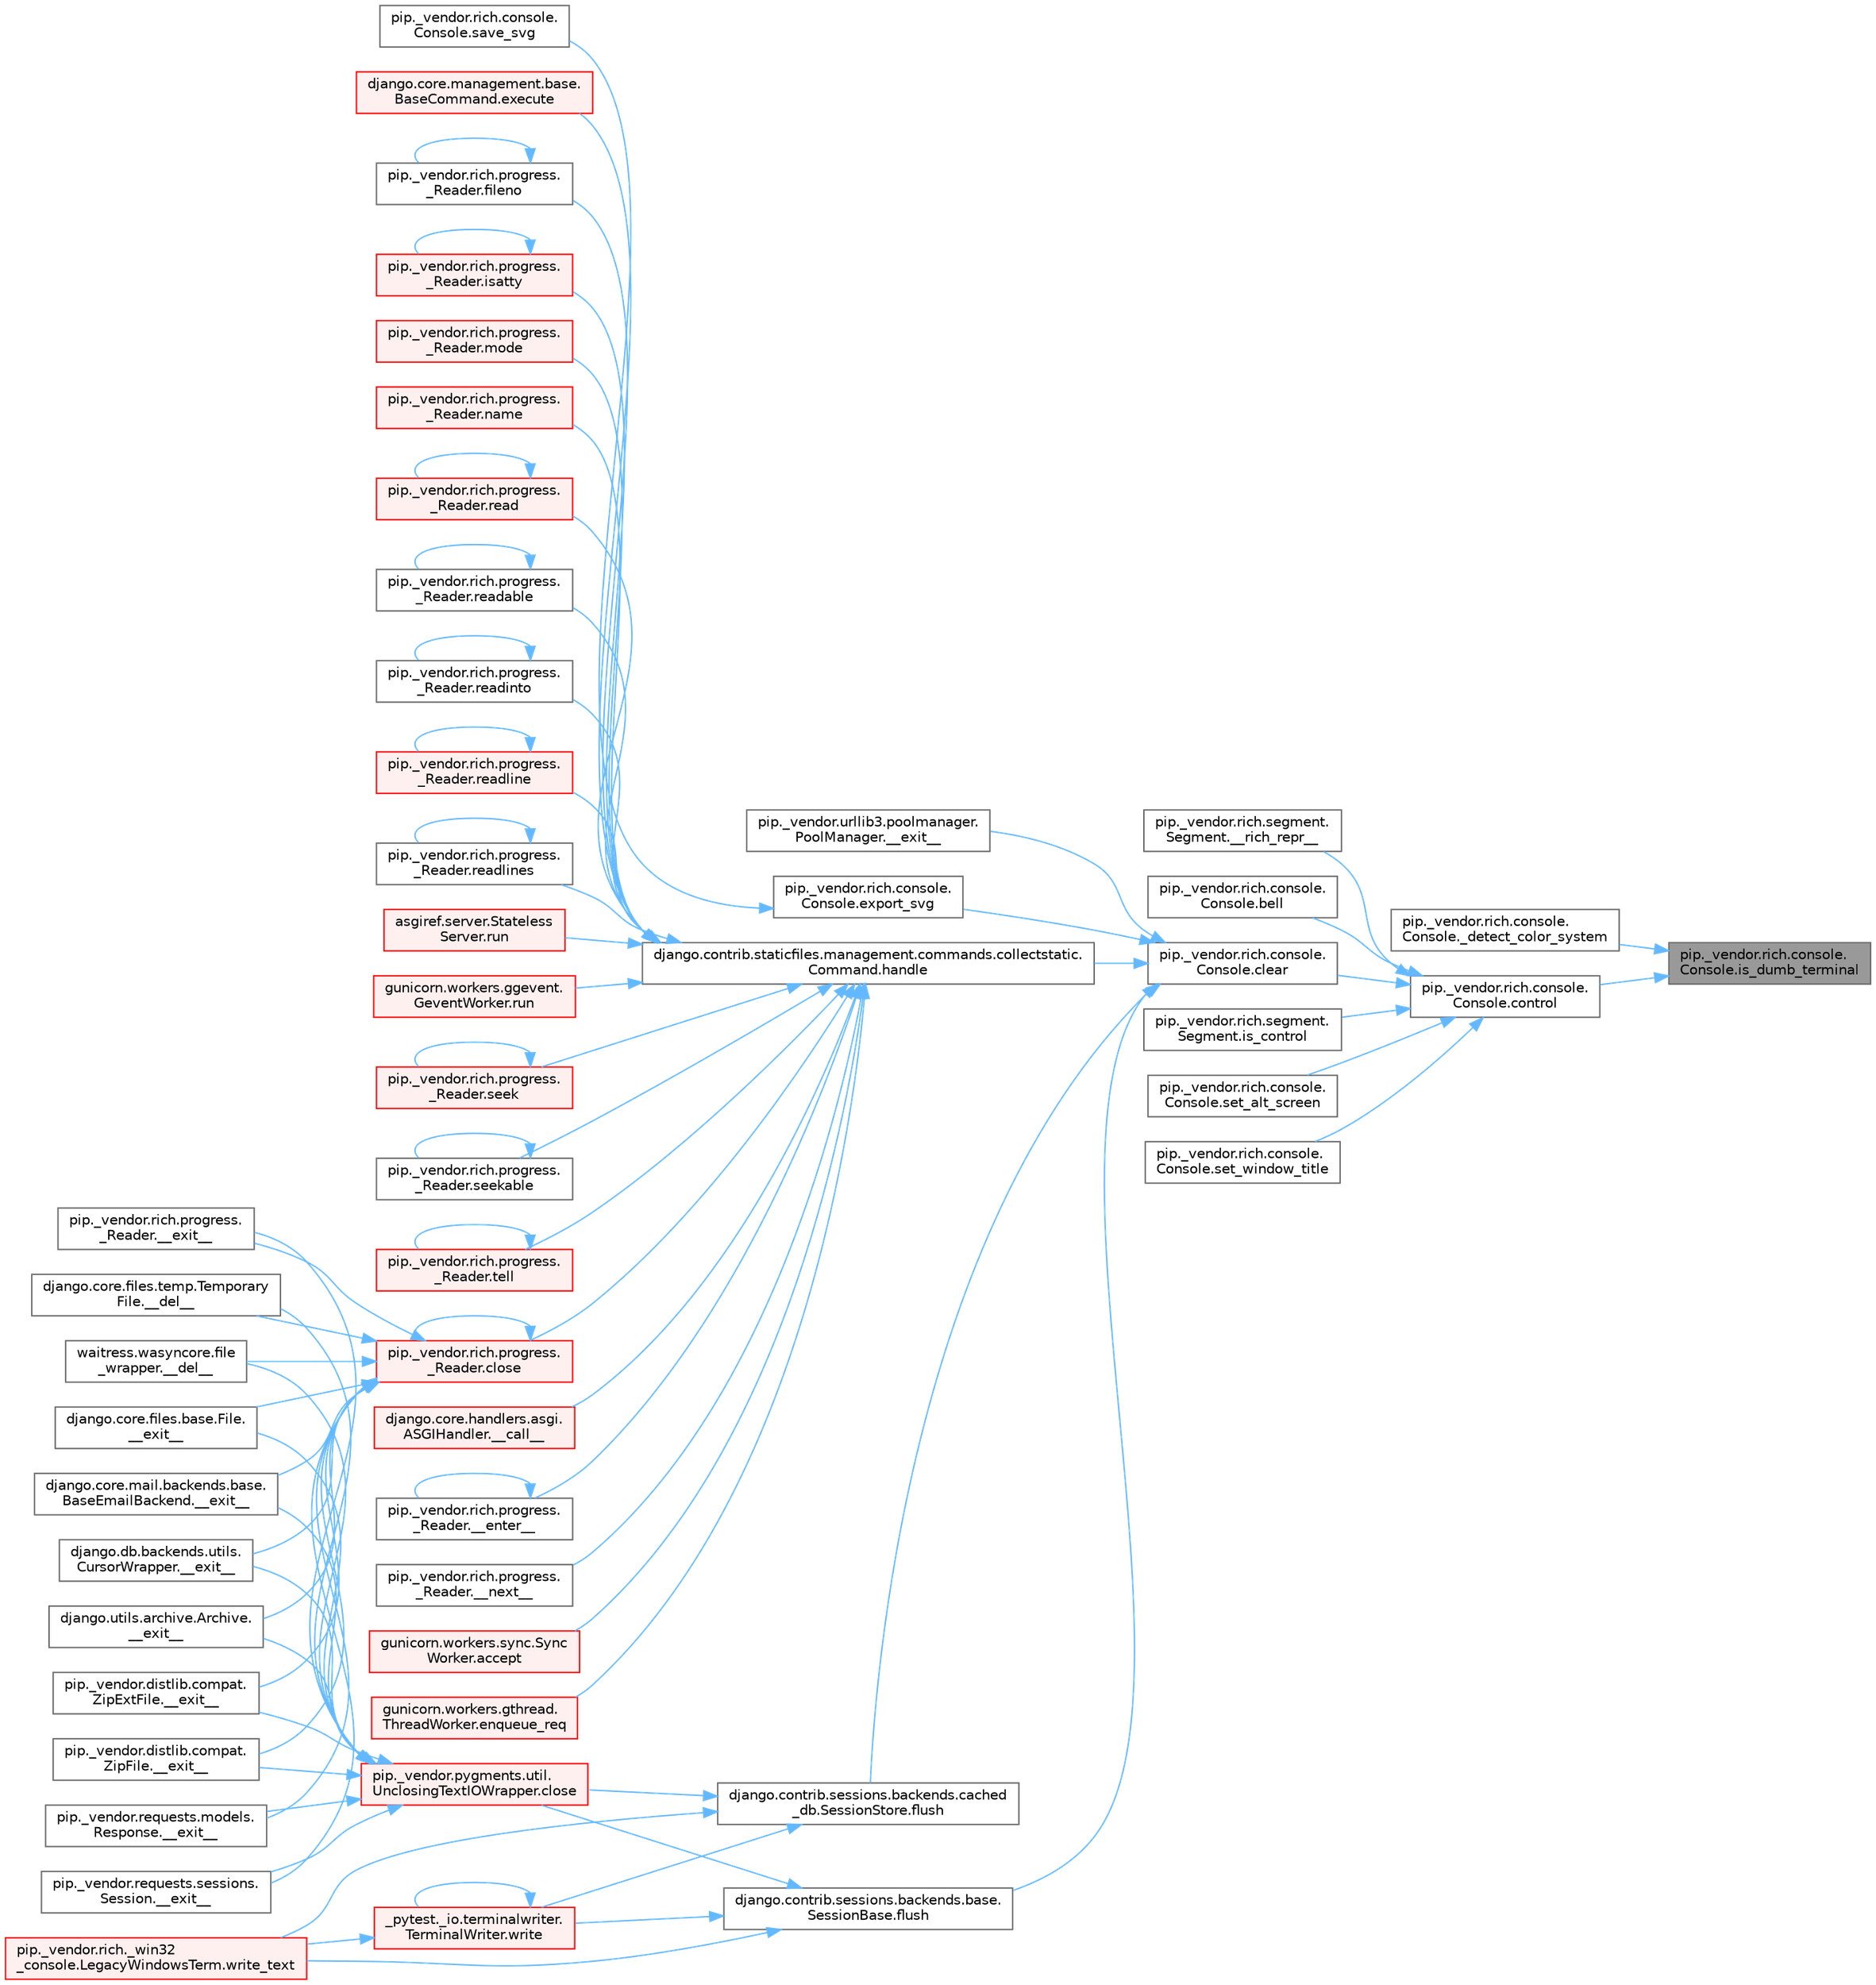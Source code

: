 digraph "pip._vendor.rich.console.Console.is_dumb_terminal"
{
 // LATEX_PDF_SIZE
  bgcolor="transparent";
  edge [fontname=Helvetica,fontsize=10,labelfontname=Helvetica,labelfontsize=10];
  node [fontname=Helvetica,fontsize=10,shape=box,height=0.2,width=0.4];
  rankdir="RL";
  Node1 [id="Node000001",label="pip._vendor.rich.console.\lConsole.is_dumb_terminal",height=0.2,width=0.4,color="gray40", fillcolor="grey60", style="filled", fontcolor="black",tooltip=" "];
  Node1 -> Node2 [id="edge1_Node000001_Node000002",dir="back",color="steelblue1",style="solid",tooltip=" "];
  Node2 [id="Node000002",label="pip._vendor.rich.console.\lConsole._detect_color_system",height=0.2,width=0.4,color="grey40", fillcolor="white", style="filled",URL="$classpip_1_1__vendor_1_1rich_1_1console_1_1_console.html#a6754bc9279773e1e7da952846d46c700",tooltip=" "];
  Node1 -> Node3 [id="edge2_Node000001_Node000003",dir="back",color="steelblue1",style="solid",tooltip=" "];
  Node3 [id="Node000003",label="pip._vendor.rich.console.\lConsole.control",height=0.2,width=0.4,color="grey40", fillcolor="white", style="filled",URL="$classpip_1_1__vendor_1_1rich_1_1console_1_1_console.html#a8ab200feaa21a0a6894c1b84e46ce9bd",tooltip=" "];
  Node3 -> Node4 [id="edge3_Node000003_Node000004",dir="back",color="steelblue1",style="solid",tooltip=" "];
  Node4 [id="Node000004",label="pip._vendor.rich.segment.\lSegment.__rich_repr__",height=0.2,width=0.4,color="grey40", fillcolor="white", style="filled",URL="$classpip_1_1__vendor_1_1rich_1_1segment_1_1_segment.html#a74fd1384097a81b6f59516eaa0aa948e",tooltip=" "];
  Node3 -> Node5 [id="edge4_Node000003_Node000005",dir="back",color="steelblue1",style="solid",tooltip=" "];
  Node5 [id="Node000005",label="pip._vendor.rich.console.\lConsole.bell",height=0.2,width=0.4,color="grey40", fillcolor="white", style="filled",URL="$classpip_1_1__vendor_1_1rich_1_1console_1_1_console.html#a348eb00855bc260c0ae58310833e97d0",tooltip=" "];
  Node3 -> Node6 [id="edge5_Node000003_Node000006",dir="back",color="steelblue1",style="solid",tooltip=" "];
  Node6 [id="Node000006",label="pip._vendor.rich.console.\lConsole.clear",height=0.2,width=0.4,color="grey40", fillcolor="white", style="filled",URL="$classpip_1_1__vendor_1_1rich_1_1console_1_1_console.html#a070ad8e3a6105d8de88b03a9e1f3a17f",tooltip=" "];
  Node6 -> Node7 [id="edge6_Node000006_Node000007",dir="back",color="steelblue1",style="solid",tooltip=" "];
  Node7 [id="Node000007",label="pip._vendor.urllib3.poolmanager.\lPoolManager.__exit__",height=0.2,width=0.4,color="grey40", fillcolor="white", style="filled",URL="$classpip_1_1__vendor_1_1urllib3_1_1poolmanager_1_1_pool_manager.html#a75163405928e50c780bcbf8921907136",tooltip=" "];
  Node6 -> Node8 [id="edge7_Node000006_Node000008",dir="back",color="steelblue1",style="solid",tooltip=" "];
  Node8 [id="Node000008",label="pip._vendor.rich.console.\lConsole.export_svg",height=0.2,width=0.4,color="grey40", fillcolor="white", style="filled",URL="$classpip_1_1__vendor_1_1rich_1_1console_1_1_console.html#ab76a5040ab201da4e89130b7b884a74b",tooltip=" "];
  Node8 -> Node9 [id="edge8_Node000008_Node000009",dir="back",color="steelblue1",style="solid",tooltip=" "];
  Node9 [id="Node000009",label="pip._vendor.rich.console.\lConsole.save_svg",height=0.2,width=0.4,color="grey40", fillcolor="white", style="filled",URL="$classpip_1_1__vendor_1_1rich_1_1console_1_1_console.html#a51de7478289d31f29eb250e4dbcd14db",tooltip=" "];
  Node6 -> Node10 [id="edge9_Node000006_Node000010",dir="back",color="steelblue1",style="solid",tooltip=" "];
  Node10 [id="Node000010",label="django.contrib.sessions.backends.base.\lSessionBase.flush",height=0.2,width=0.4,color="grey40", fillcolor="white", style="filled",URL="$classdjango_1_1contrib_1_1sessions_1_1backends_1_1base_1_1_session_base.html#a915ab38003d5f0be1ce9f849583910bb",tooltip=" "];
  Node10 -> Node11 [id="edge10_Node000010_Node000011",dir="back",color="steelblue1",style="solid",tooltip=" "];
  Node11 [id="Node000011",label="pip._vendor.pygments.util.\lUnclosingTextIOWrapper.close",height=0.2,width=0.4,color="red", fillcolor="#FFF0F0", style="filled",URL="$classpip_1_1__vendor_1_1pygments_1_1util_1_1_unclosing_text_i_o_wrapper.html#a8b7334932e365946b03244a148e50846",tooltip=" "];
  Node11 -> Node12 [id="edge11_Node000011_Node000012",dir="back",color="steelblue1",style="solid",tooltip=" "];
  Node12 [id="Node000012",label="django.core.files.temp.Temporary\lFile.__del__",height=0.2,width=0.4,color="grey40", fillcolor="white", style="filled",URL="$classdjango_1_1core_1_1files_1_1temp_1_1_temporary_file.html#a95809e90e91ff4f43e62813734a1ff5f",tooltip=" "];
  Node11 -> Node13 [id="edge12_Node000011_Node000013",dir="back",color="steelblue1",style="solid",tooltip=" "];
  Node13 [id="Node000013",label="waitress.wasyncore.file\l_wrapper.__del__",height=0.2,width=0.4,color="grey40", fillcolor="white", style="filled",URL="$classwaitress_1_1wasyncore_1_1file__wrapper.html#a4e25ecc24a6210bc5e295c433e632780",tooltip=" "];
  Node11 -> Node14 [id="edge13_Node000011_Node000014",dir="back",color="steelblue1",style="solid",tooltip=" "];
  Node14 [id="Node000014",label="django.core.files.base.File.\l__exit__",height=0.2,width=0.4,color="grey40", fillcolor="white", style="filled",URL="$classdjango_1_1core_1_1files_1_1base_1_1_file.html#ae0b1191c5014d84fee107227495e239c",tooltip=" "];
  Node11 -> Node15 [id="edge14_Node000011_Node000015",dir="back",color="steelblue1",style="solid",tooltip=" "];
  Node15 [id="Node000015",label="django.core.mail.backends.base.\lBaseEmailBackend.__exit__",height=0.2,width=0.4,color="grey40", fillcolor="white", style="filled",URL="$classdjango_1_1core_1_1mail_1_1backends_1_1base_1_1_base_email_backend.html#ab6610ac0ed4aba1a8172e85b59065503",tooltip=" "];
  Node11 -> Node16 [id="edge15_Node000011_Node000016",dir="back",color="steelblue1",style="solid",tooltip=" "];
  Node16 [id="Node000016",label="django.db.backends.utils.\lCursorWrapper.__exit__",height=0.2,width=0.4,color="grey40", fillcolor="white", style="filled",URL="$classdjango_1_1db_1_1backends_1_1utils_1_1_cursor_wrapper.html#a02f5176bb3b2e598d12ac8fdf26f3496",tooltip=" "];
  Node11 -> Node17 [id="edge16_Node000011_Node000017",dir="back",color="steelblue1",style="solid",tooltip=" "];
  Node17 [id="Node000017",label="django.utils.archive.Archive.\l__exit__",height=0.2,width=0.4,color="grey40", fillcolor="white", style="filled",URL="$classdjango_1_1utils_1_1archive_1_1_archive.html#a9a50df9316e6d45236868d7561a13d78",tooltip=" "];
  Node11 -> Node18 [id="edge17_Node000011_Node000018",dir="back",color="steelblue1",style="solid",tooltip=" "];
  Node18 [id="Node000018",label="pip._vendor.distlib.compat.\lZipExtFile.__exit__",height=0.2,width=0.4,color="grey40", fillcolor="white", style="filled",URL="$classpip_1_1__vendor_1_1distlib_1_1compat_1_1_zip_ext_file.html#ad18398fe6a9f5109a3b0a62aa29d830c",tooltip=" "];
  Node11 -> Node19 [id="edge18_Node000011_Node000019",dir="back",color="steelblue1",style="solid",tooltip=" "];
  Node19 [id="Node000019",label="pip._vendor.distlib.compat.\lZipFile.__exit__",height=0.2,width=0.4,color="grey40", fillcolor="white", style="filled",URL="$classpip_1_1__vendor_1_1distlib_1_1compat_1_1_zip_file.html#ae730617981b5947edb5f7838f1caabb4",tooltip=" "];
  Node11 -> Node20 [id="edge19_Node000011_Node000020",dir="back",color="steelblue1",style="solid",tooltip=" "];
  Node20 [id="Node000020",label="pip._vendor.requests.models.\lResponse.__exit__",height=0.2,width=0.4,color="grey40", fillcolor="white", style="filled",URL="$classpip_1_1__vendor_1_1requests_1_1models_1_1_response.html#a1f5f32680ba6cd5002b2c19b7b8b0705",tooltip=" "];
  Node11 -> Node21 [id="edge20_Node000011_Node000021",dir="back",color="steelblue1",style="solid",tooltip=" "];
  Node21 [id="Node000021",label="pip._vendor.requests.sessions.\lSession.__exit__",height=0.2,width=0.4,color="grey40", fillcolor="white", style="filled",URL="$classpip_1_1__vendor_1_1requests_1_1sessions_1_1_session.html#aa063240820ab2fc28ed471a014a47963",tooltip=" "];
  Node11 -> Node22 [id="edge21_Node000011_Node000022",dir="back",color="steelblue1",style="solid",tooltip=" "];
  Node22 [id="Node000022",label="pip._vendor.rich.progress.\l_Reader.__exit__",height=0.2,width=0.4,color="grey40", fillcolor="white", style="filled",URL="$classpip_1_1__vendor_1_1rich_1_1progress_1_1___reader.html#a82781ca9c3ea0f5a0a3f9bd309e05b85",tooltip=" "];
  Node10 -> Node174 [id="edge22_Node000010_Node000174",dir="back",color="steelblue1",style="solid",tooltip=" "];
  Node174 [id="Node000174",label="_pytest._io.terminalwriter.\lTerminalWriter.write",height=0.2,width=0.4,color="red", fillcolor="#FFF0F0", style="filled",URL="$class__pytest_1_1__io_1_1terminalwriter_1_1_terminal_writer.html#ab011b237aec5bafbe3761ee6eceaa5b1",tooltip=" "];
  Node174 -> Node174 [id="edge23_Node000174_Node000174",dir="back",color="steelblue1",style="solid",tooltip=" "];
  Node174 -> Node666 [id="edge24_Node000174_Node000666",dir="back",color="steelblue1",style="solid",tooltip=" "];
  Node666 [id="Node000666",label="pip._vendor.rich._win32\l_console.LegacyWindowsTerm.write_text",height=0.2,width=0.4,color="red", fillcolor="#FFF0F0", style="filled",URL="$classpip_1_1__vendor_1_1rich_1_1__win32__console_1_1_legacy_windows_term.html#a285165149598e15cac2caf4d03385612",tooltip=" "];
  Node10 -> Node666 [id="edge25_Node000010_Node000666",dir="back",color="steelblue1",style="solid",tooltip=" "];
  Node6 -> Node173 [id="edge26_Node000006_Node000173",dir="back",color="steelblue1",style="solid",tooltip=" "];
  Node173 [id="Node000173",label="django.contrib.sessions.backends.cached\l_db.SessionStore.flush",height=0.2,width=0.4,color="grey40", fillcolor="white", style="filled",URL="$classdjango_1_1contrib_1_1sessions_1_1backends_1_1cached__db_1_1_session_store.html#a6df5f77231b222833b8d76f1a4b0c57d",tooltip=" "];
  Node173 -> Node11 [id="edge27_Node000173_Node000011",dir="back",color="steelblue1",style="solid",tooltip=" "];
  Node173 -> Node174 [id="edge28_Node000173_Node000174",dir="back",color="steelblue1",style="solid",tooltip=" "];
  Node173 -> Node666 [id="edge29_Node000173_Node000666",dir="back",color="steelblue1",style="solid",tooltip=" "];
  Node6 -> Node159 [id="edge30_Node000006_Node000159",dir="back",color="steelblue1",style="solid",tooltip=" "];
  Node159 [id="Node000159",label="django.contrib.staticfiles.management.commands.collectstatic.\lCommand.handle",height=0.2,width=0.4,color="grey40", fillcolor="white", style="filled",URL="$classdjango_1_1contrib_1_1staticfiles_1_1management_1_1commands_1_1collectstatic_1_1_command.html#a77042fe151f5e5c26990bdd187c9f21e",tooltip=" "];
  Node159 -> Node160 [id="edge31_Node000159_Node000160",dir="back",color="steelblue1",style="solid",tooltip=" "];
  Node160 [id="Node000160",label="django.core.handlers.asgi.\lASGIHandler.__call__",height=0.2,width=0.4,color="red", fillcolor="#FFF0F0", style="filled",URL="$classdjango_1_1core_1_1handlers_1_1asgi_1_1_a_s_g_i_handler.html#a22b4781bb9089ff078a3e64dd2f48dce",tooltip=" "];
  Node159 -> Node161 [id="edge32_Node000159_Node000161",dir="back",color="steelblue1",style="solid",tooltip=" "];
  Node161 [id="Node000161",label="pip._vendor.rich.progress.\l_Reader.__enter__",height=0.2,width=0.4,color="grey40", fillcolor="white", style="filled",URL="$classpip_1_1__vendor_1_1rich_1_1progress_1_1___reader.html#a9c3bb756d7d5d66aa484c6d25fef6d8a",tooltip=" "];
  Node161 -> Node161 [id="edge33_Node000161_Node000161",dir="back",color="steelblue1",style="solid",tooltip=" "];
  Node159 -> Node162 [id="edge34_Node000159_Node000162",dir="back",color="steelblue1",style="solid",tooltip=" "];
  Node162 [id="Node000162",label="pip._vendor.rich.progress.\l_Reader.__next__",height=0.2,width=0.4,color="grey40", fillcolor="white", style="filled",URL="$classpip_1_1__vendor_1_1rich_1_1progress_1_1___reader.html#a9434dfa9ada5623d6fb72996bf354ffe",tooltip=" "];
  Node159 -> Node163 [id="edge35_Node000159_Node000163",dir="back",color="steelblue1",style="solid",tooltip=" "];
  Node163 [id="Node000163",label="gunicorn.workers.sync.Sync\lWorker.accept",height=0.2,width=0.4,color="red", fillcolor="#FFF0F0", style="filled",URL="$classgunicorn_1_1workers_1_1sync_1_1_sync_worker.html#a9b2f1e8d68bbd5233578ace2685952b3",tooltip=" "];
  Node159 -> Node166 [id="edge36_Node000159_Node000166",dir="back",color="steelblue1",style="solid",tooltip=" "];
  Node166 [id="Node000166",label="pip._vendor.rich.progress.\l_Reader.close",height=0.2,width=0.4,color="red", fillcolor="#FFF0F0", style="filled",URL="$classpip_1_1__vendor_1_1rich_1_1progress_1_1___reader.html#a6c0b1964d885972a97a12a9ac01d23e8",tooltip=" "];
  Node166 -> Node12 [id="edge37_Node000166_Node000012",dir="back",color="steelblue1",style="solid",tooltip=" "];
  Node166 -> Node13 [id="edge38_Node000166_Node000013",dir="back",color="steelblue1",style="solid",tooltip=" "];
  Node166 -> Node14 [id="edge39_Node000166_Node000014",dir="back",color="steelblue1",style="solid",tooltip=" "];
  Node166 -> Node15 [id="edge40_Node000166_Node000015",dir="back",color="steelblue1",style="solid",tooltip=" "];
  Node166 -> Node16 [id="edge41_Node000166_Node000016",dir="back",color="steelblue1",style="solid",tooltip=" "];
  Node166 -> Node17 [id="edge42_Node000166_Node000017",dir="back",color="steelblue1",style="solid",tooltip=" "];
  Node166 -> Node18 [id="edge43_Node000166_Node000018",dir="back",color="steelblue1",style="solid",tooltip=" "];
  Node166 -> Node19 [id="edge44_Node000166_Node000019",dir="back",color="steelblue1",style="solid",tooltip=" "];
  Node166 -> Node20 [id="edge45_Node000166_Node000020",dir="back",color="steelblue1",style="solid",tooltip=" "];
  Node166 -> Node21 [id="edge46_Node000166_Node000021",dir="back",color="steelblue1",style="solid",tooltip=" "];
  Node166 -> Node22 [id="edge47_Node000166_Node000022",dir="back",color="steelblue1",style="solid",tooltip=" "];
  Node166 -> Node166 [id="edge48_Node000166_Node000166",dir="back",color="steelblue1",style="solid",tooltip=" "];
  Node159 -> Node932 [id="edge49_Node000159_Node000932",dir="back",color="steelblue1",style="solid",tooltip=" "];
  Node932 [id="Node000932",label="gunicorn.workers.gthread.\lThreadWorker.enqueue_req",height=0.2,width=0.4,color="red", fillcolor="#FFF0F0", style="filled",URL="$classgunicorn_1_1workers_1_1gthread_1_1_thread_worker.html#a8d2981740d79747639e152d9e9632964",tooltip=" "];
  Node159 -> Node929 [id="edge50_Node000159_Node000929",dir="back",color="steelblue1",style="solid",tooltip=" "];
  Node929 [id="Node000929",label="django.core.management.base.\lBaseCommand.execute",height=0.2,width=0.4,color="red", fillcolor="#FFF0F0", style="filled",URL="$classdjango_1_1core_1_1management_1_1base_1_1_base_command.html#a5621c1fb51be6a2deff6777d90c25ee0",tooltip=" "];
  Node159 -> Node935 [id="edge51_Node000159_Node000935",dir="back",color="steelblue1",style="solid",tooltip=" "];
  Node935 [id="Node000935",label="pip._vendor.rich.progress.\l_Reader.fileno",height=0.2,width=0.4,color="grey40", fillcolor="white", style="filled",URL="$classpip_1_1__vendor_1_1rich_1_1progress_1_1___reader.html#a5fae85546bcfb15e2144c108bb31b59c",tooltip=" "];
  Node935 -> Node935 [id="edge52_Node000935_Node000935",dir="back",color="steelblue1",style="solid",tooltip=" "];
  Node159 -> Node936 [id="edge53_Node000159_Node000936",dir="back",color="steelblue1",style="solid",tooltip=" "];
  Node936 [id="Node000936",label="pip._vendor.rich.progress.\l_Reader.isatty",height=0.2,width=0.4,color="red", fillcolor="#FFF0F0", style="filled",URL="$classpip_1_1__vendor_1_1rich_1_1progress_1_1___reader.html#a25008b04de43b80685677bd476ebb238",tooltip=" "];
  Node936 -> Node936 [id="edge54_Node000936_Node000936",dir="back",color="steelblue1",style="solid",tooltip=" "];
  Node159 -> Node939 [id="edge55_Node000159_Node000939",dir="back",color="steelblue1",style="solid",tooltip=" "];
  Node939 [id="Node000939",label="pip._vendor.rich.progress.\l_Reader.mode",height=0.2,width=0.4,color="red", fillcolor="#FFF0F0", style="filled",URL="$classpip_1_1__vendor_1_1rich_1_1progress_1_1___reader.html#a744eab5dc9ede10fd26932ecf9ccbddc",tooltip=" "];
  Node159 -> Node946 [id="edge56_Node000159_Node000946",dir="back",color="steelblue1",style="solid",tooltip=" "];
  Node946 [id="Node000946",label="pip._vendor.rich.progress.\l_Reader.name",height=0.2,width=0.4,color="red", fillcolor="#FFF0F0", style="filled",URL="$classpip_1_1__vendor_1_1rich_1_1progress_1_1___reader.html#a545f897ce86cf3e798598cb200357c13",tooltip=" "];
  Node159 -> Node1062 [id="edge57_Node000159_Node001062",dir="back",color="steelblue1",style="solid",tooltip=" "];
  Node1062 [id="Node001062",label="pip._vendor.rich.progress.\l_Reader.read",height=0.2,width=0.4,color="red", fillcolor="#FFF0F0", style="filled",URL="$classpip_1_1__vendor_1_1rich_1_1progress_1_1___reader.html#abc9a19c1ccc4057e665996a500814420",tooltip=" "];
  Node1062 -> Node1062 [id="edge58_Node001062_Node001062",dir="back",color="steelblue1",style="solid",tooltip=" "];
  Node159 -> Node1063 [id="edge59_Node000159_Node001063",dir="back",color="steelblue1",style="solid",tooltip=" "];
  Node1063 [id="Node001063",label="pip._vendor.rich.progress.\l_Reader.readable",height=0.2,width=0.4,color="grey40", fillcolor="white", style="filled",URL="$classpip_1_1__vendor_1_1rich_1_1progress_1_1___reader.html#a597c6d895bd8070977827445f65524ea",tooltip=" "];
  Node1063 -> Node1063 [id="edge60_Node001063_Node001063",dir="back",color="steelblue1",style="solid",tooltip=" "];
  Node159 -> Node1064 [id="edge61_Node000159_Node001064",dir="back",color="steelblue1",style="solid",tooltip=" "];
  Node1064 [id="Node001064",label="pip._vendor.rich.progress.\l_Reader.readinto",height=0.2,width=0.4,color="grey40", fillcolor="white", style="filled",URL="$classpip_1_1__vendor_1_1rich_1_1progress_1_1___reader.html#a10a6b416f687bc74dfd4a16e210733fd",tooltip=" "];
  Node1064 -> Node1064 [id="edge62_Node001064_Node001064",dir="back",color="steelblue1",style="solid",tooltip=" "];
  Node159 -> Node1065 [id="edge63_Node000159_Node001065",dir="back",color="steelblue1",style="solid",tooltip=" "];
  Node1065 [id="Node001065",label="pip._vendor.rich.progress.\l_Reader.readline",height=0.2,width=0.4,color="red", fillcolor="#FFF0F0", style="filled",URL="$classpip_1_1__vendor_1_1rich_1_1progress_1_1___reader.html#ae214b8896d240d33ed0d1e03b8134107",tooltip=" "];
  Node1065 -> Node1065 [id="edge64_Node001065_Node001065",dir="back",color="steelblue1",style="solid",tooltip=" "];
  Node159 -> Node1069 [id="edge65_Node000159_Node001069",dir="back",color="steelblue1",style="solid",tooltip=" "];
  Node1069 [id="Node001069",label="pip._vendor.rich.progress.\l_Reader.readlines",height=0.2,width=0.4,color="grey40", fillcolor="white", style="filled",URL="$classpip_1_1__vendor_1_1rich_1_1progress_1_1___reader.html#a36448a9abb78b99bc05fa66433015f3a",tooltip=" "];
  Node1069 -> Node1069 [id="edge66_Node001069_Node001069",dir="back",color="steelblue1",style="solid",tooltip=" "];
  Node159 -> Node1070 [id="edge67_Node000159_Node001070",dir="back",color="steelblue1",style="solid",tooltip=" "];
  Node1070 [id="Node001070",label="asgiref.server.Stateless\lServer.run",height=0.2,width=0.4,color="red", fillcolor="#FFF0F0", style="filled",URL="$classasgiref_1_1server_1_1_stateless_server.html#a60ad300a082526eea5c1b2df64c4e793",tooltip="Mainloop and handling."];
  Node159 -> Node279 [id="edge68_Node000159_Node000279",dir="back",color="steelblue1",style="solid",tooltip=" "];
  Node279 [id="Node000279",label="gunicorn.workers.ggevent.\lGeventWorker.run",height=0.2,width=0.4,color="red", fillcolor="#FFF0F0", style="filled",URL="$classgunicorn_1_1workers_1_1ggevent_1_1_gevent_worker.html#a0d8ffe6d6db44cfe8310ccf5643506ee",tooltip=" "];
  Node159 -> Node1071 [id="edge69_Node000159_Node001071",dir="back",color="steelblue1",style="solid",tooltip=" "];
  Node1071 [id="Node001071",label="pip._vendor.rich.progress.\l_Reader.seek",height=0.2,width=0.4,color="red", fillcolor="#FFF0F0", style="filled",URL="$classpip_1_1__vendor_1_1rich_1_1progress_1_1___reader.html#a8577bcef22b050ec6d7b7cb2ce1b9053",tooltip=" "];
  Node1071 -> Node1071 [id="edge70_Node001071_Node001071",dir="back",color="steelblue1",style="solid",tooltip=" "];
  Node159 -> Node1594 [id="edge71_Node000159_Node001594",dir="back",color="steelblue1",style="solid",tooltip=" "];
  Node1594 [id="Node001594",label="pip._vendor.rich.progress.\l_Reader.seekable",height=0.2,width=0.4,color="grey40", fillcolor="white", style="filled",URL="$classpip_1_1__vendor_1_1rich_1_1progress_1_1___reader.html#a3de43f328570e813a05b1dcc07813f5b",tooltip=" "];
  Node1594 -> Node1594 [id="edge72_Node001594_Node001594",dir="back",color="steelblue1",style="solid",tooltip=" "];
  Node159 -> Node1595 [id="edge73_Node000159_Node001595",dir="back",color="steelblue1",style="solid",tooltip=" "];
  Node1595 [id="Node001595",label="pip._vendor.rich.progress.\l_Reader.tell",height=0.2,width=0.4,color="red", fillcolor="#FFF0F0", style="filled",URL="$classpip_1_1__vendor_1_1rich_1_1progress_1_1___reader.html#a4ec4039f47700772d40242efb68da47e",tooltip=" "];
  Node1595 -> Node1595 [id="edge74_Node001595_Node001595",dir="back",color="steelblue1",style="solid",tooltip=" "];
  Node3 -> Node3184 [id="edge75_Node000003_Node003184",dir="back",color="steelblue1",style="solid",tooltip=" "];
  Node3184 [id="Node003184",label="pip._vendor.rich.segment.\lSegment.is_control",height=0.2,width=0.4,color="grey40", fillcolor="white", style="filled",URL="$classpip_1_1__vendor_1_1rich_1_1segment_1_1_segment.html#a3bea4071c47732aa96c78e4eed5fdf52",tooltip=" "];
  Node3 -> Node3185 [id="edge76_Node000003_Node003185",dir="back",color="steelblue1",style="solid",tooltip=" "];
  Node3185 [id="Node003185",label="pip._vendor.rich.console.\lConsole.set_alt_screen",height=0.2,width=0.4,color="grey40", fillcolor="white", style="filled",URL="$classpip_1_1__vendor_1_1rich_1_1console_1_1_console.html#a9cf99545cefcba7f70fa2a6684f59182",tooltip=" "];
  Node3 -> Node3186 [id="edge77_Node000003_Node003186",dir="back",color="steelblue1",style="solid",tooltip=" "];
  Node3186 [id="Node003186",label="pip._vendor.rich.console.\lConsole.set_window_title",height=0.2,width=0.4,color="grey40", fillcolor="white", style="filled",URL="$classpip_1_1__vendor_1_1rich_1_1console_1_1_console.html#ac41b14853db3c79a78e6346200c2a847",tooltip=" "];
}
